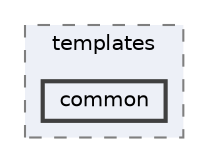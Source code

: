 digraph "C:/microchip/harmony3/gfx/middleware/legato/templates/common"
{
 // INTERACTIVE_SVG=YES
 // LATEX_PDF_SIZE
  bgcolor="transparent";
  edge [fontname=Helvetica,fontsize=10,labelfontname=Helvetica,labelfontsize=10];
  node [fontname=Helvetica,fontsize=10,shape=box,height=0.2,width=0.4];
  compound=true
  subgraph clusterdir_27060b8ba7135d7ec9605be61af03ed3 {
    graph [ bgcolor="#edf0f7", pencolor="grey50", label="templates", fontname=Helvetica,fontsize=10 style="filled,dashed", URL="dir_27060b8ba7135d7ec9605be61af03ed3.html",tooltip=""]
  dir_845d40e7086409cc24143c3455c565d0 [label="common", fillcolor="#edf0f7", color="grey25", style="filled,bold", URL="dir_845d40e7086409cc24143c3455c565d0.html",tooltip=""];
  }
}
